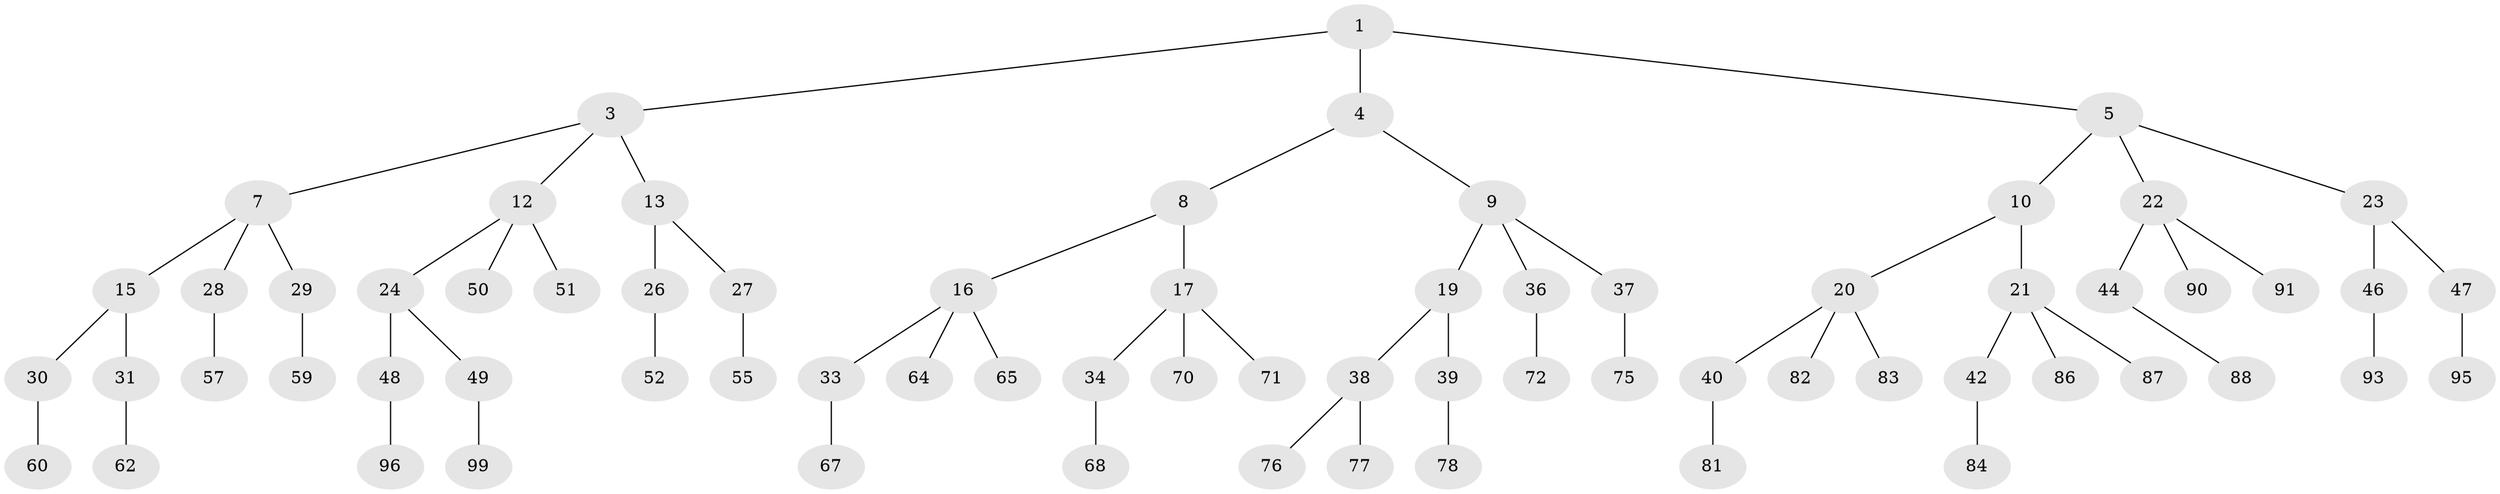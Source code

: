 // original degree distribution, {2: 0.02, 3: 0.48, 1: 0.5}
// Generated by graph-tools (version 1.1) at 2025/11/02/21/25 10:11:10]
// undirected, 70 vertices, 69 edges
graph export_dot {
graph [start="1"]
  node [color=gray90,style=filled];
  1 [super="+2"];
  3 [latent=1,super="+6"];
  4 [latent=0.5];
  5 [latent=0.5,super="+11"];
  7 [latent=0.5,super="+14"];
  8 [latent=0.333333];
  9 [latent=0.333333,super="+18"];
  10 [latent=0.333333];
  12 [latent=0.333333,super="+25"];
  13 [latent=0.333333];
  15 [latent=0.333333];
  16 [latent=0.25,super="+32"];
  17 [latent=0.25,super="+35"];
  19 [latent=0.25];
  20 [latent=0.25,super="+41"];
  21 [latent=0.25,super="+43"];
  22 [latent=0.25,super="+45"];
  23 [latent=0.25];
  24 [latent=0.25];
  26 [latent=0.25,super="+53"];
  27 [latent=0.25,super="+54"];
  28 [latent=0.25,super="+56"];
  29 [latent=0.25,super="+58"];
  30 [latent=0.25,super="+61"];
  31 [latent=0.25,super="+63"];
  33 [latent=0.2,super="+66"];
  34 [latent=0.2,super="+69"];
  36 [latent=0.2,super="+73"];
  37 [latent=0.2,super="+74"];
  38 [latent=0.2];
  39 [latent=0.2,super="+79"];
  40 [latent=0.2,super="+80"];
  42 [latent=0.2,super="+85"];
  44 [latent=0.2,super="+89"];
  46 [latent=0.2,super="+92"];
  47 [latent=0.2,super="+94"];
  48 [latent=0.2,super="+97"];
  49 [latent=0.2,super="+98"];
  50 [latent=0.2,super="+100"];
  51 [latent=0.2];
  52 [latent=0.2];
  55 [latent=0.2];
  57 [latent=0.2];
  59 [latent=0.2];
  60 [latent=0.2];
  62 [latent=0.2];
  64 [latent=0.166667];
  65 [latent=0.166667];
  67 [latent=0.166667];
  68 [latent=0.166667];
  70 [latent=0.166667];
  71 [latent=0.166667];
  72 [latent=0.166667];
  75 [latent=0.166667];
  76 [latent=0.166667];
  77 [latent=0.166667];
  78 [latent=0.166667];
  81 [latent=0.166667];
  82 [latent=0.166667];
  83 [latent=0.166667];
  84 [latent=0.166667];
  86 [latent=0.166667];
  87 [latent=0.166667];
  88 [latent=0.166667];
  90 [latent=0.166667];
  91 [latent=0.166667];
  93 [latent=0.166667];
  95 [latent=0.166667];
  96 [latent=0.166667];
  99 [latent=0.166667];
  1 -- 3;
  1 -- 4;
  1 -- 5;
  3 -- 7;
  3 -- 12;
  3 -- 13;
  4 -- 8;
  4 -- 9;
  5 -- 10;
  5 -- 22;
  5 -- 23;
  7 -- 15;
  7 -- 28;
  7 -- 29;
  8 -- 16;
  8 -- 17;
  9 -- 19;
  9 -- 36;
  9 -- 37;
  10 -- 20;
  10 -- 21;
  12 -- 24;
  12 -- 50;
  12 -- 51;
  13 -- 26;
  13 -- 27;
  15 -- 30;
  15 -- 31;
  16 -- 33;
  16 -- 65;
  16 -- 64;
  17 -- 34;
  17 -- 70;
  17 -- 71;
  19 -- 38;
  19 -- 39;
  20 -- 40;
  20 -- 82;
  20 -- 83;
  21 -- 42;
  21 -- 86;
  21 -- 87;
  22 -- 44;
  22 -- 90;
  22 -- 91;
  23 -- 46;
  23 -- 47;
  24 -- 48;
  24 -- 49;
  26 -- 52;
  27 -- 55;
  28 -- 57;
  29 -- 59;
  30 -- 60;
  31 -- 62;
  33 -- 67;
  34 -- 68;
  36 -- 72;
  37 -- 75;
  38 -- 76;
  38 -- 77;
  39 -- 78;
  40 -- 81;
  42 -- 84;
  44 -- 88;
  46 -- 93;
  47 -- 95;
  48 -- 96;
  49 -- 99;
}
